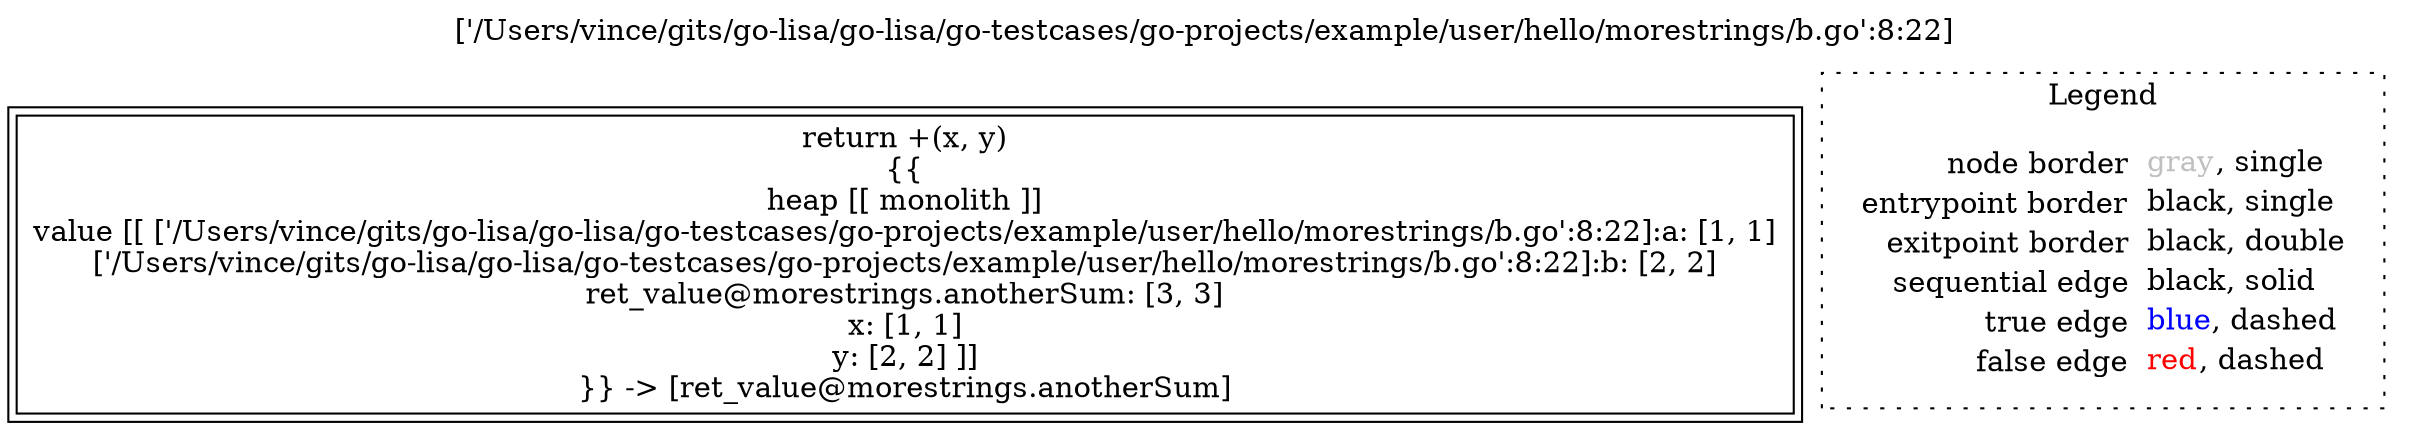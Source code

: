 digraph {
	labelloc="t";
	label="['/Users/vince/gits/go-lisa/go-lisa/go-testcases/go-projects/example/user/hello/morestrings/b.go':8:22]";
	"node0" [shape="rect",color="black",peripheries="2",label=<return +(x, y)<BR/>{{<BR/>heap [[ monolith ]]<BR/>value [[ ['/Users/vince/gits/go-lisa/go-lisa/go-testcases/go-projects/example/user/hello/morestrings/b.go':8:22]:a: [1, 1]<BR/>['/Users/vince/gits/go-lisa/go-lisa/go-testcases/go-projects/example/user/hello/morestrings/b.go':8:22]:b: [2, 2]<BR/>ret_value@morestrings.anotherSum: [3, 3]<BR/>x: [1, 1]<BR/>y: [2, 2] ]]<BR/>}} -&gt; [ret_value@morestrings.anotherSum]>];
subgraph cluster_legend {
	label="Legend";
	style=dotted;
	node [shape=plaintext];
	"legend" [label=<<table border="0" cellpadding="2" cellspacing="0" cellborder="0"><tr><td align="right">node border&nbsp;</td><td align="left"><font color="gray">gray</font>, single</td></tr><tr><td align="right">entrypoint border&nbsp;</td><td align="left"><font color="black">black</font>, single</td></tr><tr><td align="right">exitpoint border&nbsp;</td><td align="left"><font color="black">black</font>, double</td></tr><tr><td align="right">sequential edge&nbsp;</td><td align="left"><font color="black">black</font>, solid</td></tr><tr><td align="right">true edge&nbsp;</td><td align="left"><font color="blue">blue</font>, dashed</td></tr><tr><td align="right">false edge&nbsp;</td><td align="left"><font color="red">red</font>, dashed</td></tr></table>>];
}

}
